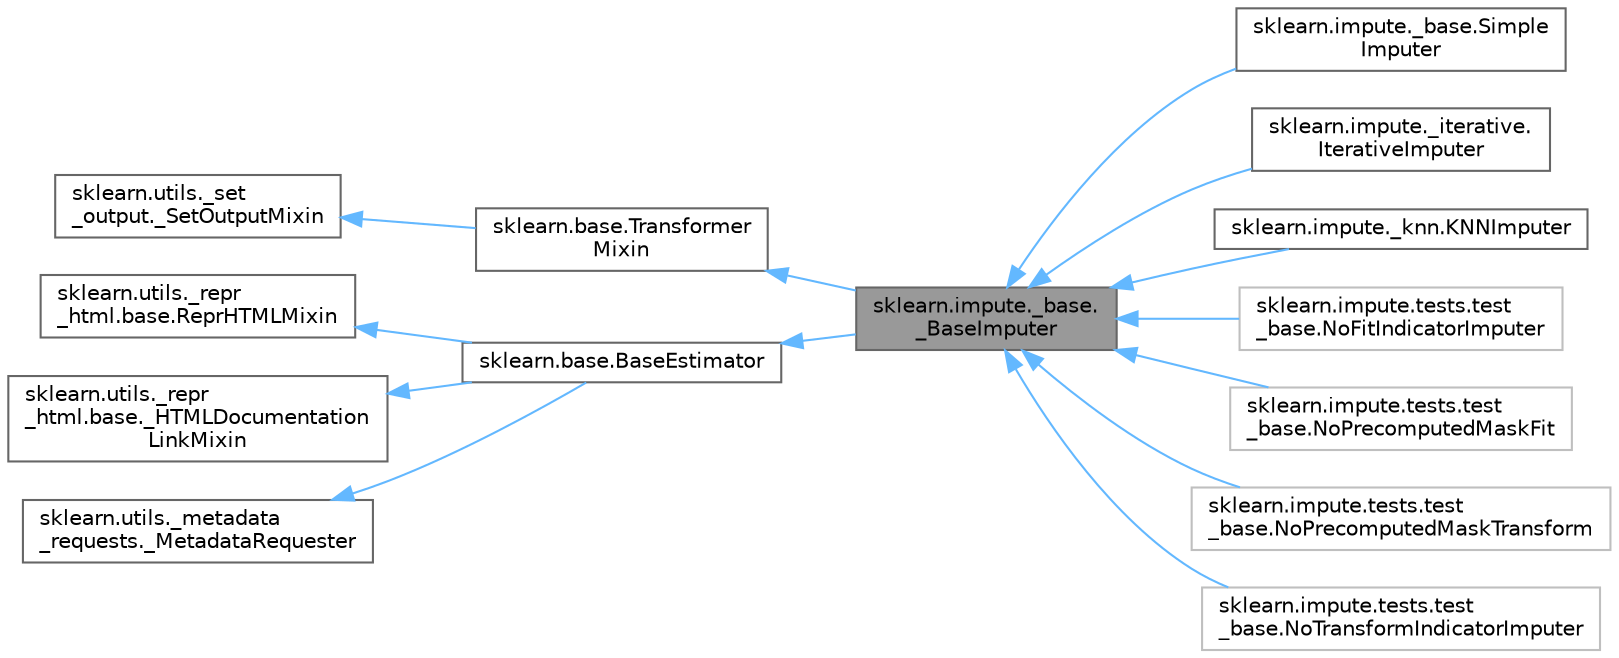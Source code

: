 digraph "sklearn.impute._base._BaseImputer"
{
 // LATEX_PDF_SIZE
  bgcolor="transparent";
  edge [fontname=Helvetica,fontsize=10,labelfontname=Helvetica,labelfontsize=10];
  node [fontname=Helvetica,fontsize=10,shape=box,height=0.2,width=0.4];
  rankdir="LR";
  Node1 [id="Node000001",label="sklearn.impute._base.\l_BaseImputer",height=0.2,width=0.4,color="gray40", fillcolor="grey60", style="filled", fontcolor="black",tooltip=" "];
  Node2 -> Node1 [id="edge1_Node000001_Node000002",dir="back",color="steelblue1",style="solid",tooltip=" "];
  Node2 [id="Node000002",label="sklearn.base.Transformer\lMixin",height=0.2,width=0.4,color="gray40", fillcolor="white", style="filled",URL="$d7/d72/classsklearn_1_1base_1_1TransformerMixin.html",tooltip=" "];
  Node3 -> Node2 [id="edge2_Node000002_Node000003",dir="back",color="steelblue1",style="solid",tooltip=" "];
  Node3 [id="Node000003",label="sklearn.utils._set\l_output._SetOutputMixin",height=0.2,width=0.4,color="gray40", fillcolor="white", style="filled",URL="$d3/d75/classsklearn_1_1utils_1_1__set__output_1_1__SetOutputMixin.html",tooltip=" "];
  Node4 -> Node1 [id="edge3_Node000001_Node000004",dir="back",color="steelblue1",style="solid",tooltip=" "];
  Node4 [id="Node000004",label="sklearn.base.BaseEstimator",height=0.2,width=0.4,color="gray40", fillcolor="white", style="filled",URL="$d3/d20/classsklearn_1_1base_1_1BaseEstimator.html",tooltip=" "];
  Node5 -> Node4 [id="edge4_Node000004_Node000005",dir="back",color="steelblue1",style="solid",tooltip=" "];
  Node5 [id="Node000005",label="sklearn.utils._repr\l_html.base.ReprHTMLMixin",height=0.2,width=0.4,color="gray40", fillcolor="white", style="filled",URL="$d3/d50/classsklearn_1_1utils_1_1__repr__html_1_1base_1_1ReprHTMLMixin.html",tooltip=" "];
  Node6 -> Node4 [id="edge5_Node000004_Node000006",dir="back",color="steelblue1",style="solid",tooltip=" "];
  Node6 [id="Node000006",label="sklearn.utils._repr\l_html.base._HTMLDocumentation\lLinkMixin",height=0.2,width=0.4,color="gray40", fillcolor="white", style="filled",URL="$d5/d05/classsklearn_1_1utils_1_1__repr__html_1_1base_1_1__HTMLDocumentationLinkMixin.html",tooltip=" "];
  Node7 -> Node4 [id="edge6_Node000004_Node000007",dir="back",color="steelblue1",style="solid",tooltip=" "];
  Node7 [id="Node000007",label="sklearn.utils._metadata\l_requests._MetadataRequester",height=0.2,width=0.4,color="gray40", fillcolor="white", style="filled",URL="$d6/dfa/classsklearn_1_1utils_1_1__metadata__requests_1_1__MetadataRequester.html",tooltip=" "];
  Node1 -> Node8 [id="edge7_Node000001_Node000008",dir="back",color="steelblue1",style="solid",tooltip=" "];
  Node8 [id="Node000008",label="sklearn.impute._base.Simple\lImputer",height=0.2,width=0.4,color="gray40", fillcolor="white", style="filled",URL="$d8/d98/classsklearn_1_1impute_1_1__base_1_1SimpleImputer.html",tooltip=" "];
  Node1 -> Node9 [id="edge8_Node000001_Node000009",dir="back",color="steelblue1",style="solid",tooltip=" "];
  Node9 [id="Node000009",label="sklearn.impute._iterative.\lIterativeImputer",height=0.2,width=0.4,color="gray40", fillcolor="white", style="filled",URL="$dd/d1f/classsklearn_1_1impute_1_1__iterative_1_1IterativeImputer.html",tooltip=" "];
  Node1 -> Node10 [id="edge9_Node000001_Node000010",dir="back",color="steelblue1",style="solid",tooltip=" "];
  Node10 [id="Node000010",label="sklearn.impute._knn.KNNImputer",height=0.2,width=0.4,color="gray40", fillcolor="white", style="filled",URL="$d4/dbf/classsklearn_1_1impute_1_1__knn_1_1KNNImputer.html",tooltip=" "];
  Node1 -> Node11 [id="edge10_Node000001_Node000011",dir="back",color="steelblue1",style="solid",tooltip=" "];
  Node11 [id="Node000011",label="sklearn.impute.tests.test\l_base.NoFitIndicatorImputer",height=0.2,width=0.4,color="grey75", fillcolor="white", style="filled",URL="$d2/d2f/classsklearn_1_1impute_1_1tests_1_1test__base_1_1NoFitIndicatorImputer.html",tooltip=" "];
  Node1 -> Node12 [id="edge11_Node000001_Node000012",dir="back",color="steelblue1",style="solid",tooltip=" "];
  Node12 [id="Node000012",label="sklearn.impute.tests.test\l_base.NoPrecomputedMaskFit",height=0.2,width=0.4,color="grey75", fillcolor="white", style="filled",URL="$d8/d23/classsklearn_1_1impute_1_1tests_1_1test__base_1_1NoPrecomputedMaskFit.html",tooltip=" "];
  Node1 -> Node13 [id="edge12_Node000001_Node000013",dir="back",color="steelblue1",style="solid",tooltip=" "];
  Node13 [id="Node000013",label="sklearn.impute.tests.test\l_base.NoPrecomputedMaskTransform",height=0.2,width=0.4,color="grey75", fillcolor="white", style="filled",URL="$d6/d2e/classsklearn_1_1impute_1_1tests_1_1test__base_1_1NoPrecomputedMaskTransform.html",tooltip=" "];
  Node1 -> Node14 [id="edge13_Node000001_Node000014",dir="back",color="steelblue1",style="solid",tooltip=" "];
  Node14 [id="Node000014",label="sklearn.impute.tests.test\l_base.NoTransformIndicatorImputer",height=0.2,width=0.4,color="grey75", fillcolor="white", style="filled",URL="$d1/dad/classsklearn_1_1impute_1_1tests_1_1test__base_1_1NoTransformIndicatorImputer.html",tooltip=" "];
}
